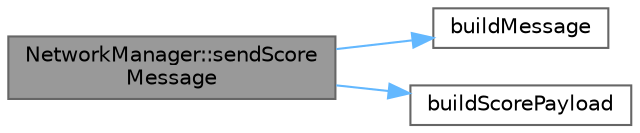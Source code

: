 digraph "NetworkManager::sendScoreMessage"
{
 // LATEX_PDF_SIZE
  bgcolor="transparent";
  edge [fontname=Helvetica,fontsize=10,labelfontname=Helvetica,labelfontsize=10];
  node [fontname=Helvetica,fontsize=10,shape=box,height=0.2,width=0.4];
  rankdir="LR";
  Node1 [id="Node000001",label="NetworkManager::sendScore\lMessage",height=0.2,width=0.4,color="gray40", fillcolor="grey60", style="filled", fontcolor="black",tooltip="Sends a score update message to a target."];
  Node1 -> Node2 [id="edge1_Node000001_Node000002",color="steelblue1",style="solid",tooltip=" "];
  Node2 [id="Node000002",label="buildMessage",height=0.2,width=0.4,color="grey40", fillcolor="white", style="filled",URL="$NetworkManager_8hpp.html#a29a7b4409c813acfea4a9cc13da92a7f",tooltip="Builds a message from a type and payload."];
  Node1 -> Node3 [id="edge2_Node000001_Node000003",color="steelblue1",style="solid",tooltip=" "];
  Node3 [id="Node000003",label="buildScorePayload",height=0.2,width=0.4,color="grey40", fillcolor="white", style="filled",URL="$NetworkManager_8cpp.html#afb83664c2bf2672d53835c1ca26701ca",tooltip="Builds the payload for a score update message."];
}
